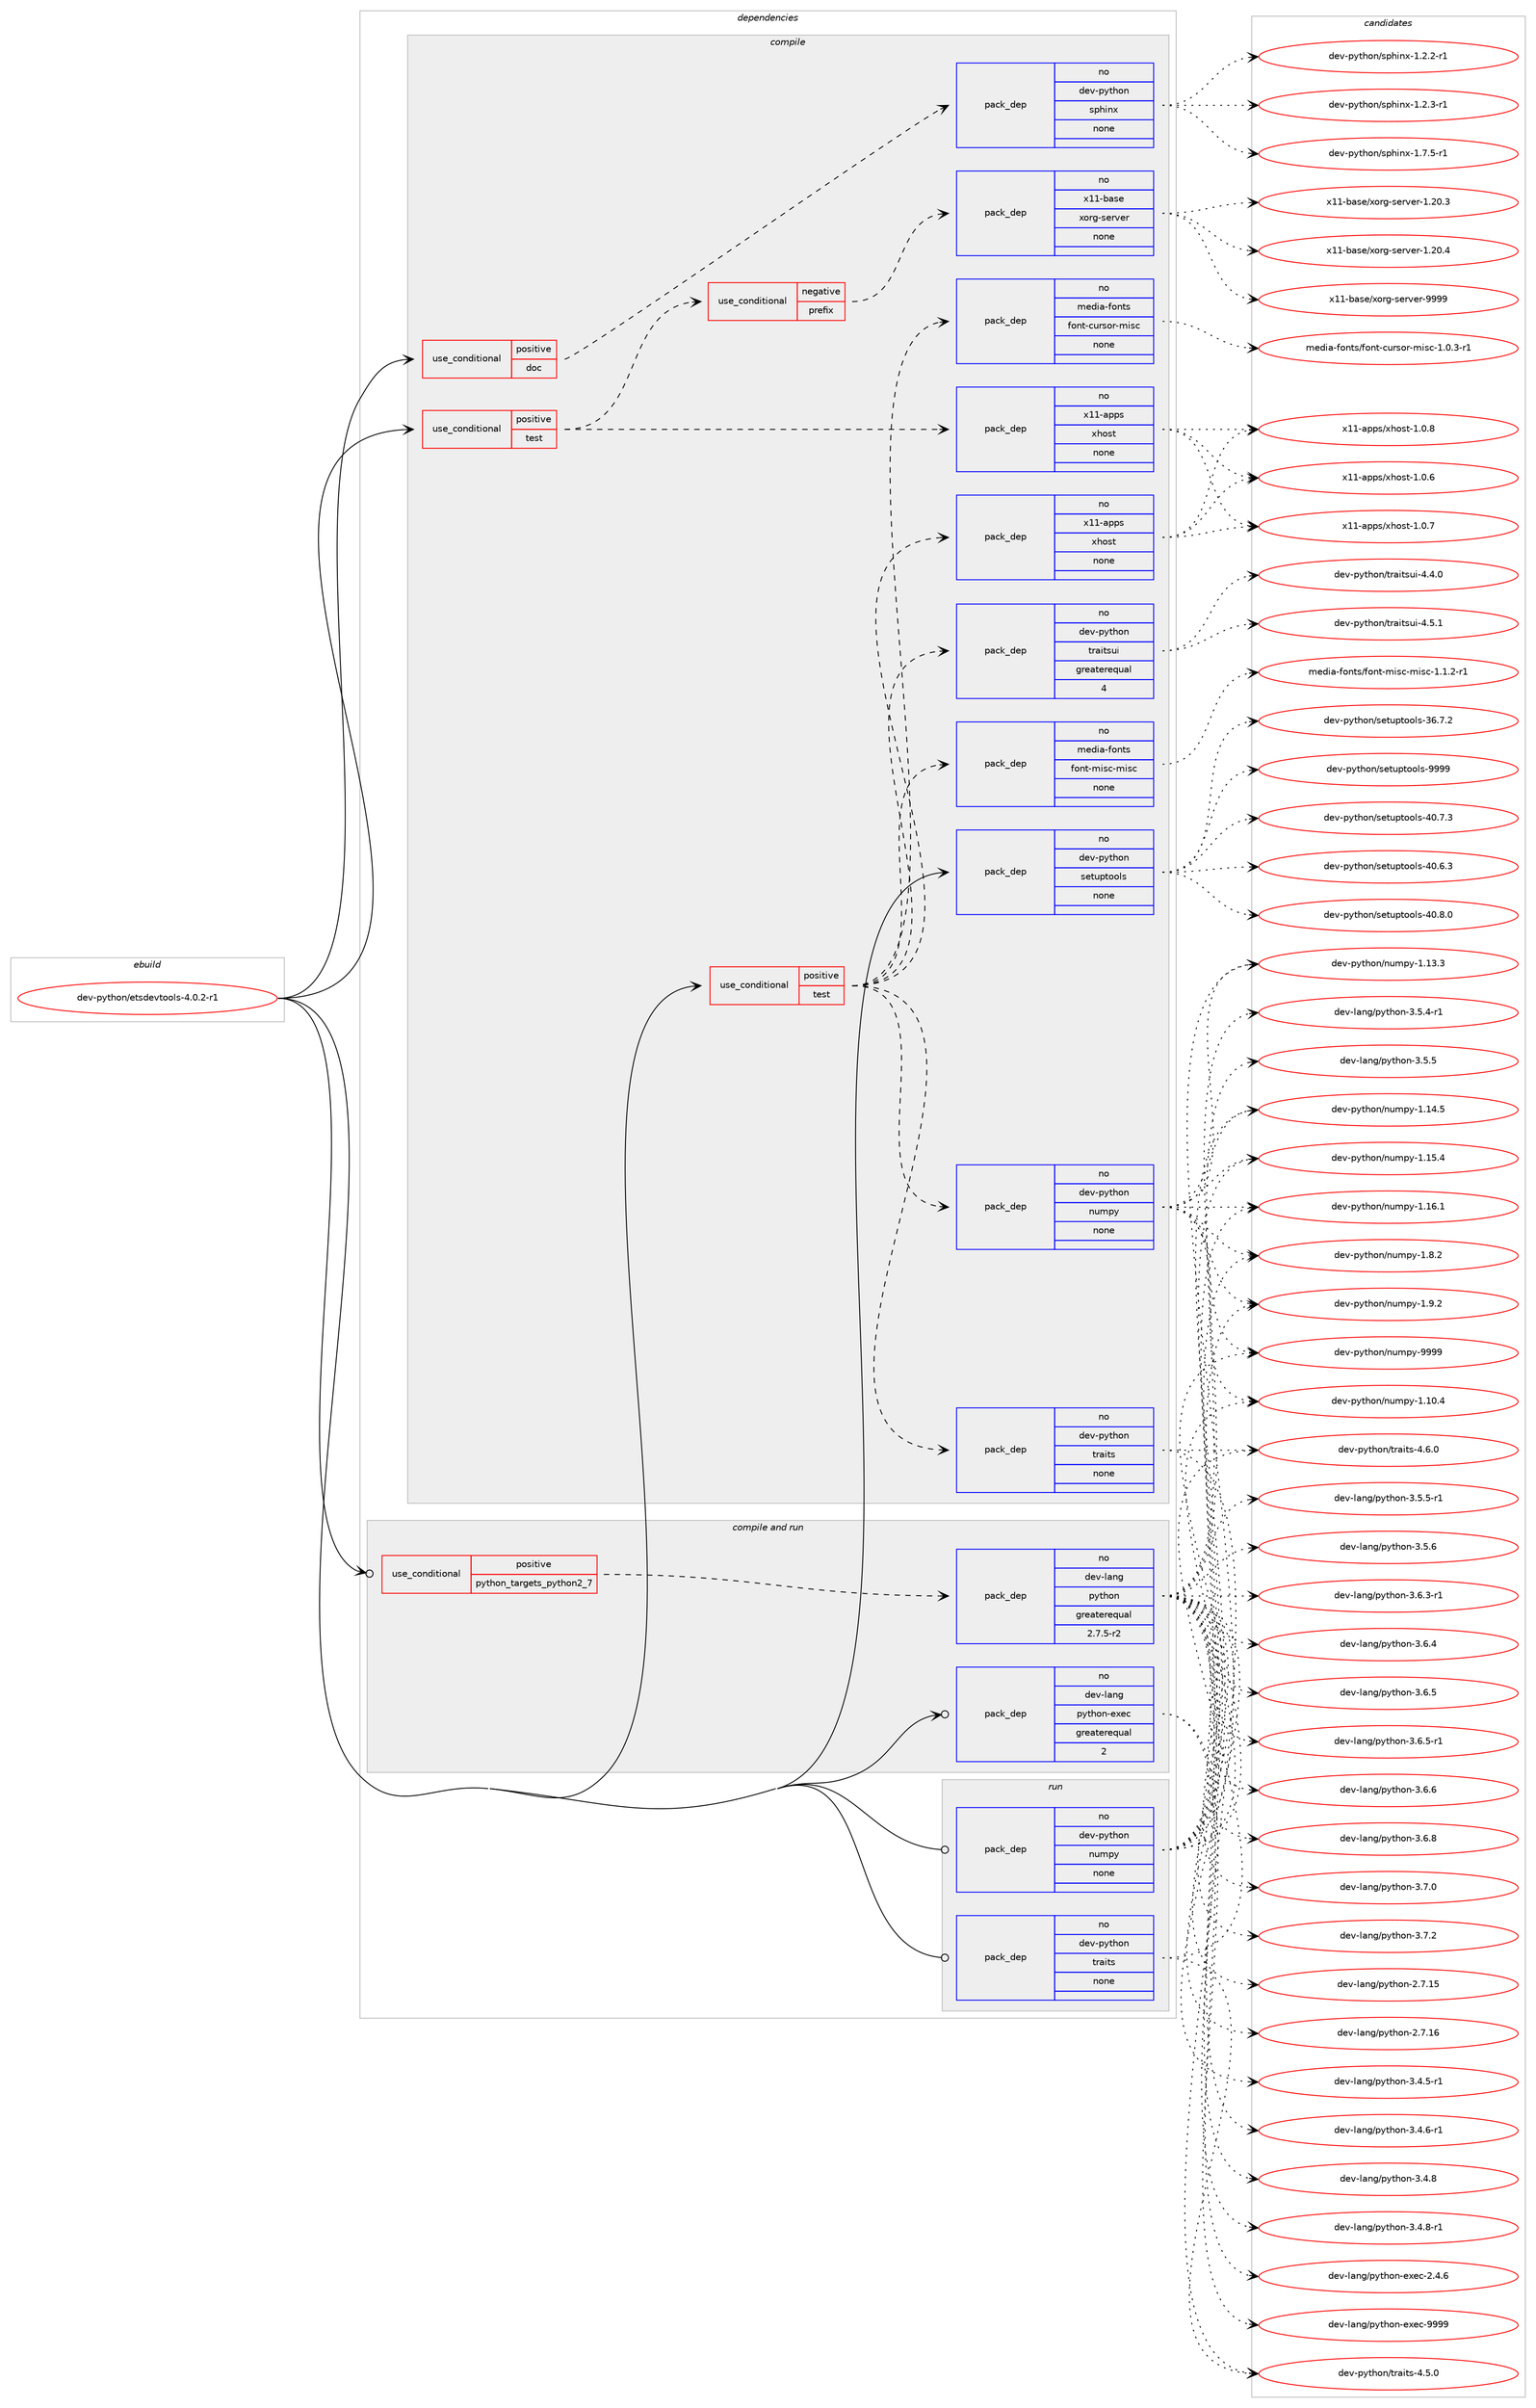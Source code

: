 digraph prolog {

# *************
# Graph options
# *************

newrank=true;
concentrate=true;
compound=true;
graph [rankdir=LR,fontname=Helvetica,fontsize=10,ranksep=1.5];#, ranksep=2.5, nodesep=0.2];
edge  [arrowhead=vee];
node  [fontname=Helvetica,fontsize=10];

# **********
# The ebuild
# **********

subgraph cluster_leftcol {
color=gray;
rank=same;
label=<<i>ebuild</i>>;
id [label="dev-python/etsdevtools-4.0.2-r1", color=red, width=4, href="../dev-python/etsdevtools-4.0.2-r1.svg"];
}

# ****************
# The dependencies
# ****************

subgraph cluster_midcol {
color=gray;
label=<<i>dependencies</i>>;
subgraph cluster_compile {
fillcolor="#eeeeee";
style=filled;
label=<<i>compile</i>>;
subgraph cond373963 {
dependency1408152 [label=<<TABLE BORDER="0" CELLBORDER="1" CELLSPACING="0" CELLPADDING="4"><TR><TD ROWSPAN="3" CELLPADDING="10">use_conditional</TD></TR><TR><TD>positive</TD></TR><TR><TD>doc</TD></TR></TABLE>>, shape=none, color=red];
subgraph pack1010930 {
dependency1408153 [label=<<TABLE BORDER="0" CELLBORDER="1" CELLSPACING="0" CELLPADDING="4" WIDTH="220"><TR><TD ROWSPAN="6" CELLPADDING="30">pack_dep</TD></TR><TR><TD WIDTH="110">no</TD></TR><TR><TD>dev-python</TD></TR><TR><TD>sphinx</TD></TR><TR><TD>none</TD></TR><TR><TD></TD></TR></TABLE>>, shape=none, color=blue];
}
dependency1408152:e -> dependency1408153:w [weight=20,style="dashed",arrowhead="vee"];
}
id:e -> dependency1408152:w [weight=20,style="solid",arrowhead="vee"];
subgraph cond373964 {
dependency1408154 [label=<<TABLE BORDER="0" CELLBORDER="1" CELLSPACING="0" CELLPADDING="4"><TR><TD ROWSPAN="3" CELLPADDING="10">use_conditional</TD></TR><TR><TD>positive</TD></TR><TR><TD>test</TD></TR></TABLE>>, shape=none, color=red];
subgraph cond373965 {
dependency1408155 [label=<<TABLE BORDER="0" CELLBORDER="1" CELLSPACING="0" CELLPADDING="4"><TR><TD ROWSPAN="3" CELLPADDING="10">use_conditional</TD></TR><TR><TD>negative</TD></TR><TR><TD>prefix</TD></TR></TABLE>>, shape=none, color=red];
subgraph pack1010931 {
dependency1408156 [label=<<TABLE BORDER="0" CELLBORDER="1" CELLSPACING="0" CELLPADDING="4" WIDTH="220"><TR><TD ROWSPAN="6" CELLPADDING="30">pack_dep</TD></TR><TR><TD WIDTH="110">no</TD></TR><TR><TD>x11-base</TD></TR><TR><TD>xorg-server</TD></TR><TR><TD>none</TD></TR><TR><TD></TD></TR></TABLE>>, shape=none, color=blue];
}
dependency1408155:e -> dependency1408156:w [weight=20,style="dashed",arrowhead="vee"];
}
dependency1408154:e -> dependency1408155:w [weight=20,style="dashed",arrowhead="vee"];
subgraph pack1010932 {
dependency1408157 [label=<<TABLE BORDER="0" CELLBORDER="1" CELLSPACING="0" CELLPADDING="4" WIDTH="220"><TR><TD ROWSPAN="6" CELLPADDING="30">pack_dep</TD></TR><TR><TD WIDTH="110">no</TD></TR><TR><TD>x11-apps</TD></TR><TR><TD>xhost</TD></TR><TR><TD>none</TD></TR><TR><TD></TD></TR></TABLE>>, shape=none, color=blue];
}
dependency1408154:e -> dependency1408157:w [weight=20,style="dashed",arrowhead="vee"];
}
id:e -> dependency1408154:w [weight=20,style="solid",arrowhead="vee"];
subgraph cond373966 {
dependency1408158 [label=<<TABLE BORDER="0" CELLBORDER="1" CELLSPACING="0" CELLPADDING="4"><TR><TD ROWSPAN="3" CELLPADDING="10">use_conditional</TD></TR><TR><TD>positive</TD></TR><TR><TD>test</TD></TR></TABLE>>, shape=none, color=red];
subgraph pack1010933 {
dependency1408159 [label=<<TABLE BORDER="0" CELLBORDER="1" CELLSPACING="0" CELLPADDING="4" WIDTH="220"><TR><TD ROWSPAN="6" CELLPADDING="30">pack_dep</TD></TR><TR><TD WIDTH="110">no</TD></TR><TR><TD>dev-python</TD></TR><TR><TD>numpy</TD></TR><TR><TD>none</TD></TR><TR><TD></TD></TR></TABLE>>, shape=none, color=blue];
}
dependency1408158:e -> dependency1408159:w [weight=20,style="dashed",arrowhead="vee"];
subgraph pack1010934 {
dependency1408160 [label=<<TABLE BORDER="0" CELLBORDER="1" CELLSPACING="0" CELLPADDING="4" WIDTH="220"><TR><TD ROWSPAN="6" CELLPADDING="30">pack_dep</TD></TR><TR><TD WIDTH="110">no</TD></TR><TR><TD>dev-python</TD></TR><TR><TD>traits</TD></TR><TR><TD>none</TD></TR><TR><TD></TD></TR></TABLE>>, shape=none, color=blue];
}
dependency1408158:e -> dependency1408160:w [weight=20,style="dashed",arrowhead="vee"];
subgraph pack1010935 {
dependency1408161 [label=<<TABLE BORDER="0" CELLBORDER="1" CELLSPACING="0" CELLPADDING="4" WIDTH="220"><TR><TD ROWSPAN="6" CELLPADDING="30">pack_dep</TD></TR><TR><TD WIDTH="110">no</TD></TR><TR><TD>dev-python</TD></TR><TR><TD>traitsui</TD></TR><TR><TD>greaterequal</TD></TR><TR><TD>4</TD></TR></TABLE>>, shape=none, color=blue];
}
dependency1408158:e -> dependency1408161:w [weight=20,style="dashed",arrowhead="vee"];
subgraph pack1010936 {
dependency1408162 [label=<<TABLE BORDER="0" CELLBORDER="1" CELLSPACING="0" CELLPADDING="4" WIDTH="220"><TR><TD ROWSPAN="6" CELLPADDING="30">pack_dep</TD></TR><TR><TD WIDTH="110">no</TD></TR><TR><TD>media-fonts</TD></TR><TR><TD>font-cursor-misc</TD></TR><TR><TD>none</TD></TR><TR><TD></TD></TR></TABLE>>, shape=none, color=blue];
}
dependency1408158:e -> dependency1408162:w [weight=20,style="dashed",arrowhead="vee"];
subgraph pack1010937 {
dependency1408163 [label=<<TABLE BORDER="0" CELLBORDER="1" CELLSPACING="0" CELLPADDING="4" WIDTH="220"><TR><TD ROWSPAN="6" CELLPADDING="30">pack_dep</TD></TR><TR><TD WIDTH="110">no</TD></TR><TR><TD>media-fonts</TD></TR><TR><TD>font-misc-misc</TD></TR><TR><TD>none</TD></TR><TR><TD></TD></TR></TABLE>>, shape=none, color=blue];
}
dependency1408158:e -> dependency1408163:w [weight=20,style="dashed",arrowhead="vee"];
subgraph pack1010938 {
dependency1408164 [label=<<TABLE BORDER="0" CELLBORDER="1" CELLSPACING="0" CELLPADDING="4" WIDTH="220"><TR><TD ROWSPAN="6" CELLPADDING="30">pack_dep</TD></TR><TR><TD WIDTH="110">no</TD></TR><TR><TD>x11-apps</TD></TR><TR><TD>xhost</TD></TR><TR><TD>none</TD></TR><TR><TD></TD></TR></TABLE>>, shape=none, color=blue];
}
dependency1408158:e -> dependency1408164:w [weight=20,style="dashed",arrowhead="vee"];
}
id:e -> dependency1408158:w [weight=20,style="solid",arrowhead="vee"];
subgraph pack1010939 {
dependency1408165 [label=<<TABLE BORDER="0" CELLBORDER="1" CELLSPACING="0" CELLPADDING="4" WIDTH="220"><TR><TD ROWSPAN="6" CELLPADDING="30">pack_dep</TD></TR><TR><TD WIDTH="110">no</TD></TR><TR><TD>dev-python</TD></TR><TR><TD>setuptools</TD></TR><TR><TD>none</TD></TR><TR><TD></TD></TR></TABLE>>, shape=none, color=blue];
}
id:e -> dependency1408165:w [weight=20,style="solid",arrowhead="vee"];
}
subgraph cluster_compileandrun {
fillcolor="#eeeeee";
style=filled;
label=<<i>compile and run</i>>;
subgraph cond373967 {
dependency1408166 [label=<<TABLE BORDER="0" CELLBORDER="1" CELLSPACING="0" CELLPADDING="4"><TR><TD ROWSPAN="3" CELLPADDING="10">use_conditional</TD></TR><TR><TD>positive</TD></TR><TR><TD>python_targets_python2_7</TD></TR></TABLE>>, shape=none, color=red];
subgraph pack1010940 {
dependency1408167 [label=<<TABLE BORDER="0" CELLBORDER="1" CELLSPACING="0" CELLPADDING="4" WIDTH="220"><TR><TD ROWSPAN="6" CELLPADDING="30">pack_dep</TD></TR><TR><TD WIDTH="110">no</TD></TR><TR><TD>dev-lang</TD></TR><TR><TD>python</TD></TR><TR><TD>greaterequal</TD></TR><TR><TD>2.7.5-r2</TD></TR></TABLE>>, shape=none, color=blue];
}
dependency1408166:e -> dependency1408167:w [weight=20,style="dashed",arrowhead="vee"];
}
id:e -> dependency1408166:w [weight=20,style="solid",arrowhead="odotvee"];
subgraph pack1010941 {
dependency1408168 [label=<<TABLE BORDER="0" CELLBORDER="1" CELLSPACING="0" CELLPADDING="4" WIDTH="220"><TR><TD ROWSPAN="6" CELLPADDING="30">pack_dep</TD></TR><TR><TD WIDTH="110">no</TD></TR><TR><TD>dev-lang</TD></TR><TR><TD>python-exec</TD></TR><TR><TD>greaterequal</TD></TR><TR><TD>2</TD></TR></TABLE>>, shape=none, color=blue];
}
id:e -> dependency1408168:w [weight=20,style="solid",arrowhead="odotvee"];
}
subgraph cluster_run {
fillcolor="#eeeeee";
style=filled;
label=<<i>run</i>>;
subgraph pack1010942 {
dependency1408169 [label=<<TABLE BORDER="0" CELLBORDER="1" CELLSPACING="0" CELLPADDING="4" WIDTH="220"><TR><TD ROWSPAN="6" CELLPADDING="30">pack_dep</TD></TR><TR><TD WIDTH="110">no</TD></TR><TR><TD>dev-python</TD></TR><TR><TD>numpy</TD></TR><TR><TD>none</TD></TR><TR><TD></TD></TR></TABLE>>, shape=none, color=blue];
}
id:e -> dependency1408169:w [weight=20,style="solid",arrowhead="odot"];
subgraph pack1010943 {
dependency1408170 [label=<<TABLE BORDER="0" CELLBORDER="1" CELLSPACING="0" CELLPADDING="4" WIDTH="220"><TR><TD ROWSPAN="6" CELLPADDING="30">pack_dep</TD></TR><TR><TD WIDTH="110">no</TD></TR><TR><TD>dev-python</TD></TR><TR><TD>traits</TD></TR><TR><TD>none</TD></TR><TR><TD></TD></TR></TABLE>>, shape=none, color=blue];
}
id:e -> dependency1408170:w [weight=20,style="solid",arrowhead="odot"];
}
}

# **************
# The candidates
# **************

subgraph cluster_choices {
rank=same;
color=gray;
label=<<i>candidates</i>>;

subgraph choice1010930 {
color=black;
nodesep=1;
choice10010111845112121116104111110471151121041051101204549465046504511449 [label="dev-python/sphinx-1.2.2-r1", color=red, width=4,href="../dev-python/sphinx-1.2.2-r1.svg"];
choice10010111845112121116104111110471151121041051101204549465046514511449 [label="dev-python/sphinx-1.2.3-r1", color=red, width=4,href="../dev-python/sphinx-1.2.3-r1.svg"];
choice10010111845112121116104111110471151121041051101204549465546534511449 [label="dev-python/sphinx-1.7.5-r1", color=red, width=4,href="../dev-python/sphinx-1.7.5-r1.svg"];
dependency1408153:e -> choice10010111845112121116104111110471151121041051101204549465046504511449:w [style=dotted,weight="100"];
dependency1408153:e -> choice10010111845112121116104111110471151121041051101204549465046514511449:w [style=dotted,weight="100"];
dependency1408153:e -> choice10010111845112121116104111110471151121041051101204549465546534511449:w [style=dotted,weight="100"];
}
subgraph choice1010931 {
color=black;
nodesep=1;
choice1204949459897115101471201111141034511510111411810111445494650484651 [label="x11-base/xorg-server-1.20.3", color=red, width=4,href="../x11-base/xorg-server-1.20.3.svg"];
choice1204949459897115101471201111141034511510111411810111445494650484652 [label="x11-base/xorg-server-1.20.4", color=red, width=4,href="../x11-base/xorg-server-1.20.4.svg"];
choice120494945989711510147120111114103451151011141181011144557575757 [label="x11-base/xorg-server-9999", color=red, width=4,href="../x11-base/xorg-server-9999.svg"];
dependency1408156:e -> choice1204949459897115101471201111141034511510111411810111445494650484651:w [style=dotted,weight="100"];
dependency1408156:e -> choice1204949459897115101471201111141034511510111411810111445494650484652:w [style=dotted,weight="100"];
dependency1408156:e -> choice120494945989711510147120111114103451151011141181011144557575757:w [style=dotted,weight="100"];
}
subgraph choice1010932 {
color=black;
nodesep=1;
choice1204949459711211211547120104111115116454946484654 [label="x11-apps/xhost-1.0.6", color=red, width=4,href="../x11-apps/xhost-1.0.6.svg"];
choice1204949459711211211547120104111115116454946484655 [label="x11-apps/xhost-1.0.7", color=red, width=4,href="../x11-apps/xhost-1.0.7.svg"];
choice1204949459711211211547120104111115116454946484656 [label="x11-apps/xhost-1.0.8", color=red, width=4,href="../x11-apps/xhost-1.0.8.svg"];
dependency1408157:e -> choice1204949459711211211547120104111115116454946484654:w [style=dotted,weight="100"];
dependency1408157:e -> choice1204949459711211211547120104111115116454946484655:w [style=dotted,weight="100"];
dependency1408157:e -> choice1204949459711211211547120104111115116454946484656:w [style=dotted,weight="100"];
}
subgraph choice1010933 {
color=black;
nodesep=1;
choice100101118451121211161041111104711011710911212145494649484652 [label="dev-python/numpy-1.10.4", color=red, width=4,href="../dev-python/numpy-1.10.4.svg"];
choice100101118451121211161041111104711011710911212145494649514651 [label="dev-python/numpy-1.13.3", color=red, width=4,href="../dev-python/numpy-1.13.3.svg"];
choice100101118451121211161041111104711011710911212145494649524653 [label="dev-python/numpy-1.14.5", color=red, width=4,href="../dev-python/numpy-1.14.5.svg"];
choice100101118451121211161041111104711011710911212145494649534652 [label="dev-python/numpy-1.15.4", color=red, width=4,href="../dev-python/numpy-1.15.4.svg"];
choice100101118451121211161041111104711011710911212145494649544649 [label="dev-python/numpy-1.16.1", color=red, width=4,href="../dev-python/numpy-1.16.1.svg"];
choice1001011184511212111610411111047110117109112121454946564650 [label="dev-python/numpy-1.8.2", color=red, width=4,href="../dev-python/numpy-1.8.2.svg"];
choice1001011184511212111610411111047110117109112121454946574650 [label="dev-python/numpy-1.9.2", color=red, width=4,href="../dev-python/numpy-1.9.2.svg"];
choice10010111845112121116104111110471101171091121214557575757 [label="dev-python/numpy-9999", color=red, width=4,href="../dev-python/numpy-9999.svg"];
dependency1408159:e -> choice100101118451121211161041111104711011710911212145494649484652:w [style=dotted,weight="100"];
dependency1408159:e -> choice100101118451121211161041111104711011710911212145494649514651:w [style=dotted,weight="100"];
dependency1408159:e -> choice100101118451121211161041111104711011710911212145494649524653:w [style=dotted,weight="100"];
dependency1408159:e -> choice100101118451121211161041111104711011710911212145494649534652:w [style=dotted,weight="100"];
dependency1408159:e -> choice100101118451121211161041111104711011710911212145494649544649:w [style=dotted,weight="100"];
dependency1408159:e -> choice1001011184511212111610411111047110117109112121454946564650:w [style=dotted,weight="100"];
dependency1408159:e -> choice1001011184511212111610411111047110117109112121454946574650:w [style=dotted,weight="100"];
dependency1408159:e -> choice10010111845112121116104111110471101171091121214557575757:w [style=dotted,weight="100"];
}
subgraph choice1010934 {
color=black;
nodesep=1;
choice100101118451121211161041111104711611497105116115455246534648 [label="dev-python/traits-4.5.0", color=red, width=4,href="../dev-python/traits-4.5.0.svg"];
choice100101118451121211161041111104711611497105116115455246544648 [label="dev-python/traits-4.6.0", color=red, width=4,href="../dev-python/traits-4.6.0.svg"];
dependency1408160:e -> choice100101118451121211161041111104711611497105116115455246534648:w [style=dotted,weight="100"];
dependency1408160:e -> choice100101118451121211161041111104711611497105116115455246544648:w [style=dotted,weight="100"];
}
subgraph choice1010935 {
color=black;
nodesep=1;
choice100101118451121211161041111104711611497105116115117105455246524648 [label="dev-python/traitsui-4.4.0", color=red, width=4,href="../dev-python/traitsui-4.4.0.svg"];
choice100101118451121211161041111104711611497105116115117105455246534649 [label="dev-python/traitsui-4.5.1", color=red, width=4,href="../dev-python/traitsui-4.5.1.svg"];
dependency1408161:e -> choice100101118451121211161041111104711611497105116115117105455246524648:w [style=dotted,weight="100"];
dependency1408161:e -> choice100101118451121211161041111104711611497105116115117105455246534649:w [style=dotted,weight="100"];
}
subgraph choice1010936 {
color=black;
nodesep=1;
choice109101100105974510211111011611547102111110116459911711411511111445109105115994549464846514511449 [label="media-fonts/font-cursor-misc-1.0.3-r1", color=red, width=4,href="../media-fonts/font-cursor-misc-1.0.3-r1.svg"];
dependency1408162:e -> choice109101100105974510211111011611547102111110116459911711411511111445109105115994549464846514511449:w [style=dotted,weight="100"];
}
subgraph choice1010937 {
color=black;
nodesep=1;
choice109101100105974510211111011611547102111110116451091051159945109105115994549464946504511449 [label="media-fonts/font-misc-misc-1.1.2-r1", color=red, width=4,href="../media-fonts/font-misc-misc-1.1.2-r1.svg"];
dependency1408163:e -> choice109101100105974510211111011611547102111110116451091051159945109105115994549464946504511449:w [style=dotted,weight="100"];
}
subgraph choice1010938 {
color=black;
nodesep=1;
choice1204949459711211211547120104111115116454946484654 [label="x11-apps/xhost-1.0.6", color=red, width=4,href="../x11-apps/xhost-1.0.6.svg"];
choice1204949459711211211547120104111115116454946484655 [label="x11-apps/xhost-1.0.7", color=red, width=4,href="../x11-apps/xhost-1.0.7.svg"];
choice1204949459711211211547120104111115116454946484656 [label="x11-apps/xhost-1.0.8", color=red, width=4,href="../x11-apps/xhost-1.0.8.svg"];
dependency1408164:e -> choice1204949459711211211547120104111115116454946484654:w [style=dotted,weight="100"];
dependency1408164:e -> choice1204949459711211211547120104111115116454946484655:w [style=dotted,weight="100"];
dependency1408164:e -> choice1204949459711211211547120104111115116454946484656:w [style=dotted,weight="100"];
}
subgraph choice1010939 {
color=black;
nodesep=1;
choice100101118451121211161041111104711510111611711211611111110811545515446554650 [label="dev-python/setuptools-36.7.2", color=red, width=4,href="../dev-python/setuptools-36.7.2.svg"];
choice100101118451121211161041111104711510111611711211611111110811545524846544651 [label="dev-python/setuptools-40.6.3", color=red, width=4,href="../dev-python/setuptools-40.6.3.svg"];
choice100101118451121211161041111104711510111611711211611111110811545524846554651 [label="dev-python/setuptools-40.7.3", color=red, width=4,href="../dev-python/setuptools-40.7.3.svg"];
choice100101118451121211161041111104711510111611711211611111110811545524846564648 [label="dev-python/setuptools-40.8.0", color=red, width=4,href="../dev-python/setuptools-40.8.0.svg"];
choice10010111845112121116104111110471151011161171121161111111081154557575757 [label="dev-python/setuptools-9999", color=red, width=4,href="../dev-python/setuptools-9999.svg"];
dependency1408165:e -> choice100101118451121211161041111104711510111611711211611111110811545515446554650:w [style=dotted,weight="100"];
dependency1408165:e -> choice100101118451121211161041111104711510111611711211611111110811545524846544651:w [style=dotted,weight="100"];
dependency1408165:e -> choice100101118451121211161041111104711510111611711211611111110811545524846554651:w [style=dotted,weight="100"];
dependency1408165:e -> choice100101118451121211161041111104711510111611711211611111110811545524846564648:w [style=dotted,weight="100"];
dependency1408165:e -> choice10010111845112121116104111110471151011161171121161111111081154557575757:w [style=dotted,weight="100"];
}
subgraph choice1010940 {
color=black;
nodesep=1;
choice10010111845108971101034711212111610411111045504655464953 [label="dev-lang/python-2.7.15", color=red, width=4,href="../dev-lang/python-2.7.15.svg"];
choice10010111845108971101034711212111610411111045504655464954 [label="dev-lang/python-2.7.16", color=red, width=4,href="../dev-lang/python-2.7.16.svg"];
choice1001011184510897110103471121211161041111104551465246534511449 [label="dev-lang/python-3.4.5-r1", color=red, width=4,href="../dev-lang/python-3.4.5-r1.svg"];
choice1001011184510897110103471121211161041111104551465246544511449 [label="dev-lang/python-3.4.6-r1", color=red, width=4,href="../dev-lang/python-3.4.6-r1.svg"];
choice100101118451089711010347112121116104111110455146524656 [label="dev-lang/python-3.4.8", color=red, width=4,href="../dev-lang/python-3.4.8.svg"];
choice1001011184510897110103471121211161041111104551465246564511449 [label="dev-lang/python-3.4.8-r1", color=red, width=4,href="../dev-lang/python-3.4.8-r1.svg"];
choice1001011184510897110103471121211161041111104551465346524511449 [label="dev-lang/python-3.5.4-r1", color=red, width=4,href="../dev-lang/python-3.5.4-r1.svg"];
choice100101118451089711010347112121116104111110455146534653 [label="dev-lang/python-3.5.5", color=red, width=4,href="../dev-lang/python-3.5.5.svg"];
choice1001011184510897110103471121211161041111104551465346534511449 [label="dev-lang/python-3.5.5-r1", color=red, width=4,href="../dev-lang/python-3.5.5-r1.svg"];
choice100101118451089711010347112121116104111110455146534654 [label="dev-lang/python-3.5.6", color=red, width=4,href="../dev-lang/python-3.5.6.svg"];
choice1001011184510897110103471121211161041111104551465446514511449 [label="dev-lang/python-3.6.3-r1", color=red, width=4,href="../dev-lang/python-3.6.3-r1.svg"];
choice100101118451089711010347112121116104111110455146544652 [label="dev-lang/python-3.6.4", color=red, width=4,href="../dev-lang/python-3.6.4.svg"];
choice100101118451089711010347112121116104111110455146544653 [label="dev-lang/python-3.6.5", color=red, width=4,href="../dev-lang/python-3.6.5.svg"];
choice1001011184510897110103471121211161041111104551465446534511449 [label="dev-lang/python-3.6.5-r1", color=red, width=4,href="../dev-lang/python-3.6.5-r1.svg"];
choice100101118451089711010347112121116104111110455146544654 [label="dev-lang/python-3.6.6", color=red, width=4,href="../dev-lang/python-3.6.6.svg"];
choice100101118451089711010347112121116104111110455146544656 [label="dev-lang/python-3.6.8", color=red, width=4,href="../dev-lang/python-3.6.8.svg"];
choice100101118451089711010347112121116104111110455146554648 [label="dev-lang/python-3.7.0", color=red, width=4,href="../dev-lang/python-3.7.0.svg"];
choice100101118451089711010347112121116104111110455146554650 [label="dev-lang/python-3.7.2", color=red, width=4,href="../dev-lang/python-3.7.2.svg"];
dependency1408167:e -> choice10010111845108971101034711212111610411111045504655464953:w [style=dotted,weight="100"];
dependency1408167:e -> choice10010111845108971101034711212111610411111045504655464954:w [style=dotted,weight="100"];
dependency1408167:e -> choice1001011184510897110103471121211161041111104551465246534511449:w [style=dotted,weight="100"];
dependency1408167:e -> choice1001011184510897110103471121211161041111104551465246544511449:w [style=dotted,weight="100"];
dependency1408167:e -> choice100101118451089711010347112121116104111110455146524656:w [style=dotted,weight="100"];
dependency1408167:e -> choice1001011184510897110103471121211161041111104551465246564511449:w [style=dotted,weight="100"];
dependency1408167:e -> choice1001011184510897110103471121211161041111104551465346524511449:w [style=dotted,weight="100"];
dependency1408167:e -> choice100101118451089711010347112121116104111110455146534653:w [style=dotted,weight="100"];
dependency1408167:e -> choice1001011184510897110103471121211161041111104551465346534511449:w [style=dotted,weight="100"];
dependency1408167:e -> choice100101118451089711010347112121116104111110455146534654:w [style=dotted,weight="100"];
dependency1408167:e -> choice1001011184510897110103471121211161041111104551465446514511449:w [style=dotted,weight="100"];
dependency1408167:e -> choice100101118451089711010347112121116104111110455146544652:w [style=dotted,weight="100"];
dependency1408167:e -> choice100101118451089711010347112121116104111110455146544653:w [style=dotted,weight="100"];
dependency1408167:e -> choice1001011184510897110103471121211161041111104551465446534511449:w [style=dotted,weight="100"];
dependency1408167:e -> choice100101118451089711010347112121116104111110455146544654:w [style=dotted,weight="100"];
dependency1408167:e -> choice100101118451089711010347112121116104111110455146544656:w [style=dotted,weight="100"];
dependency1408167:e -> choice100101118451089711010347112121116104111110455146554648:w [style=dotted,weight="100"];
dependency1408167:e -> choice100101118451089711010347112121116104111110455146554650:w [style=dotted,weight="100"];
}
subgraph choice1010941 {
color=black;
nodesep=1;
choice1001011184510897110103471121211161041111104510112010199455046524654 [label="dev-lang/python-exec-2.4.6", color=red, width=4,href="../dev-lang/python-exec-2.4.6.svg"];
choice10010111845108971101034711212111610411111045101120101994557575757 [label="dev-lang/python-exec-9999", color=red, width=4,href="../dev-lang/python-exec-9999.svg"];
dependency1408168:e -> choice1001011184510897110103471121211161041111104510112010199455046524654:w [style=dotted,weight="100"];
dependency1408168:e -> choice10010111845108971101034711212111610411111045101120101994557575757:w [style=dotted,weight="100"];
}
subgraph choice1010942 {
color=black;
nodesep=1;
choice100101118451121211161041111104711011710911212145494649484652 [label="dev-python/numpy-1.10.4", color=red, width=4,href="../dev-python/numpy-1.10.4.svg"];
choice100101118451121211161041111104711011710911212145494649514651 [label="dev-python/numpy-1.13.3", color=red, width=4,href="../dev-python/numpy-1.13.3.svg"];
choice100101118451121211161041111104711011710911212145494649524653 [label="dev-python/numpy-1.14.5", color=red, width=4,href="../dev-python/numpy-1.14.5.svg"];
choice100101118451121211161041111104711011710911212145494649534652 [label="dev-python/numpy-1.15.4", color=red, width=4,href="../dev-python/numpy-1.15.4.svg"];
choice100101118451121211161041111104711011710911212145494649544649 [label="dev-python/numpy-1.16.1", color=red, width=4,href="../dev-python/numpy-1.16.1.svg"];
choice1001011184511212111610411111047110117109112121454946564650 [label="dev-python/numpy-1.8.2", color=red, width=4,href="../dev-python/numpy-1.8.2.svg"];
choice1001011184511212111610411111047110117109112121454946574650 [label="dev-python/numpy-1.9.2", color=red, width=4,href="../dev-python/numpy-1.9.2.svg"];
choice10010111845112121116104111110471101171091121214557575757 [label="dev-python/numpy-9999", color=red, width=4,href="../dev-python/numpy-9999.svg"];
dependency1408169:e -> choice100101118451121211161041111104711011710911212145494649484652:w [style=dotted,weight="100"];
dependency1408169:e -> choice100101118451121211161041111104711011710911212145494649514651:w [style=dotted,weight="100"];
dependency1408169:e -> choice100101118451121211161041111104711011710911212145494649524653:w [style=dotted,weight="100"];
dependency1408169:e -> choice100101118451121211161041111104711011710911212145494649534652:w [style=dotted,weight="100"];
dependency1408169:e -> choice100101118451121211161041111104711011710911212145494649544649:w [style=dotted,weight="100"];
dependency1408169:e -> choice1001011184511212111610411111047110117109112121454946564650:w [style=dotted,weight="100"];
dependency1408169:e -> choice1001011184511212111610411111047110117109112121454946574650:w [style=dotted,weight="100"];
dependency1408169:e -> choice10010111845112121116104111110471101171091121214557575757:w [style=dotted,weight="100"];
}
subgraph choice1010943 {
color=black;
nodesep=1;
choice100101118451121211161041111104711611497105116115455246534648 [label="dev-python/traits-4.5.0", color=red, width=4,href="../dev-python/traits-4.5.0.svg"];
choice100101118451121211161041111104711611497105116115455246544648 [label="dev-python/traits-4.6.0", color=red, width=4,href="../dev-python/traits-4.6.0.svg"];
dependency1408170:e -> choice100101118451121211161041111104711611497105116115455246534648:w [style=dotted,weight="100"];
dependency1408170:e -> choice100101118451121211161041111104711611497105116115455246544648:w [style=dotted,weight="100"];
}
}

}
